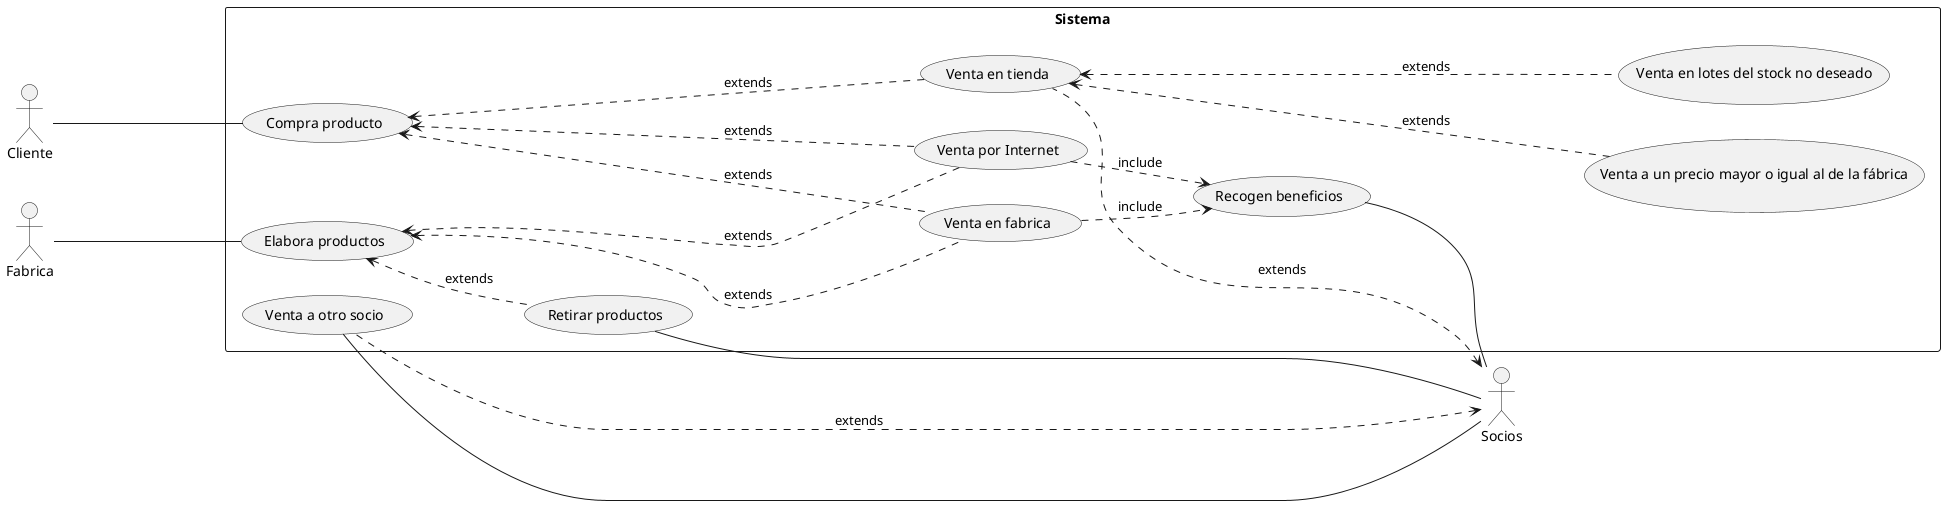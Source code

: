 @startuml Ejercicio 1

skinparam packageStyle rectangle
left to right direction

actor Socios

actor Fabrica

actor Cliente

rectangle  Sistema {
(Compra producto) as (Comprar)
(Venta en fabrica) as (VenFab)
(Venta por Internet) as (VenInt)
(Venta en tienda) as (VenTien)
(Venta a otro socio) as (VenSoc)
(Recogen beneficios) as (Benef)
(Elabora productos) as (Productos)
(Retirar productos) as (Recoger)
(Venta a un precio mayor o igual al de la fábrica) as (VentaNormal)
(Venta en lotes del stock no deseado) as (Lotes)



Fabrica ----  Productos
Productos <.... VenInt : extends
Productos <.... VenFab : extends

Productos <.. Recoger : extends

Recoger ------ Socios

Socios <.... VenSoc : extends
VenSoc ------ Socios
Socios <. VenTien : extends

VenTien <.... VentaNormal : extends
VenTien <.... Lotes : extends

Cliente ---- Comprar
Comprar <.... VenTien: extends
Comprar <.... VenFab : extends
Comprar <.... VenInt : extends
VenFab ..> Benef : include
VenInt ..> Benef : include
Benef ---- Socios

}

@enduml